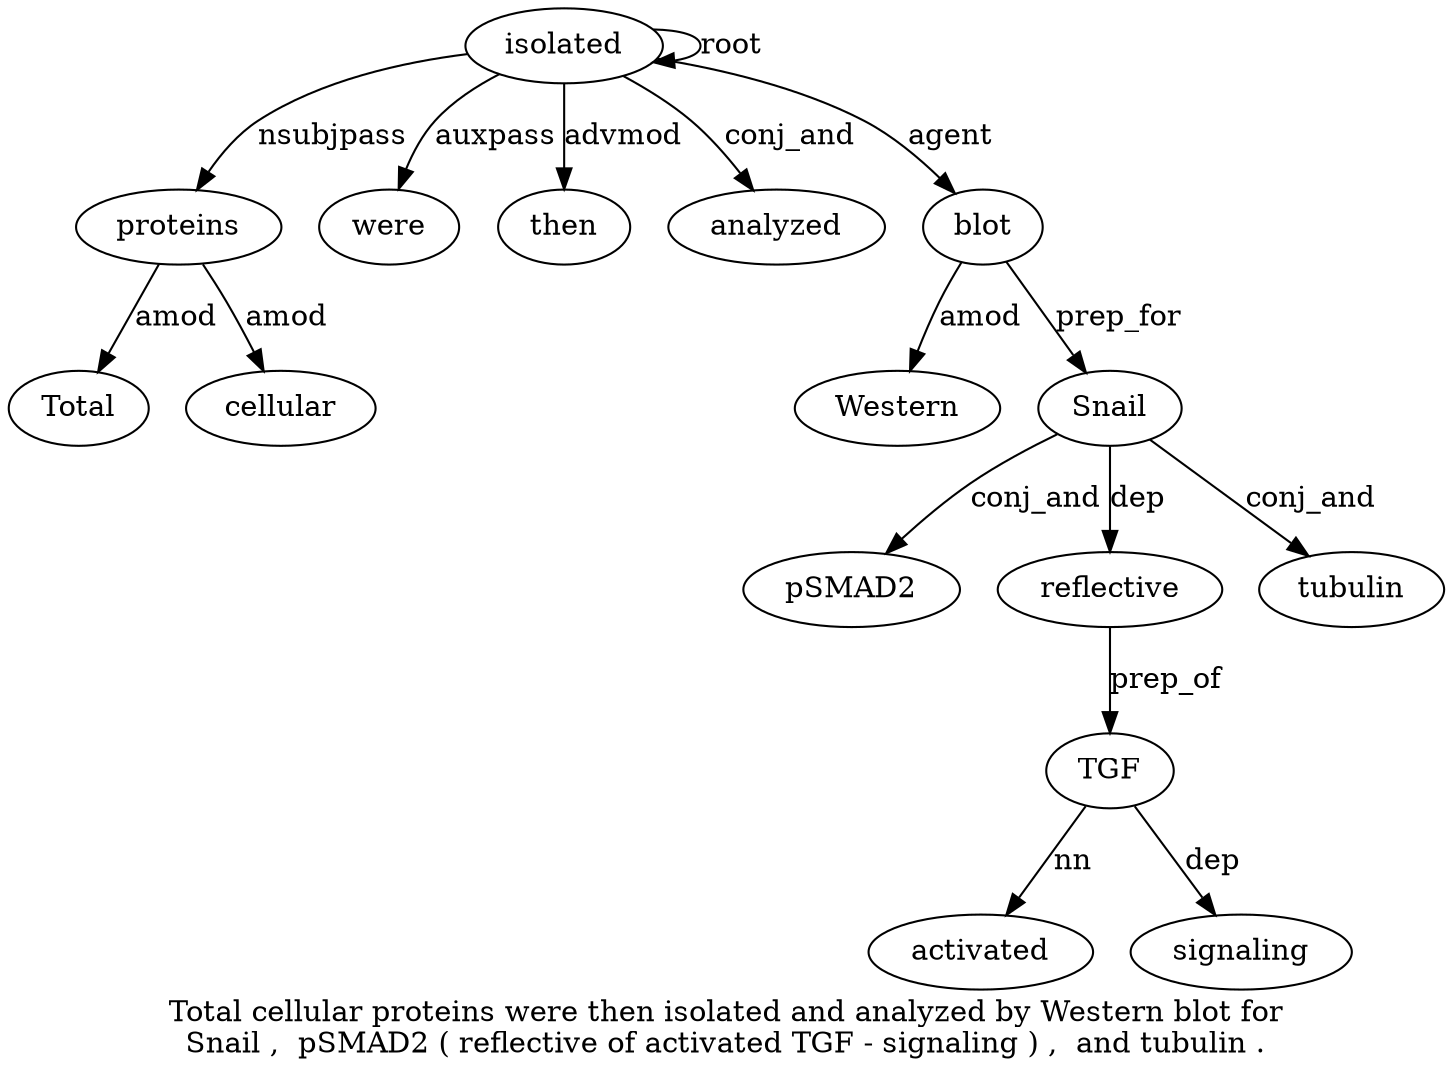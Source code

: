 digraph "Total cellular proteins were then isolated and analyzed by Western blot for Snail ,  pSMAD2 ( reflective of activated TGF - signaling ) ,  and tubulin ." {
label="Total cellular proteins were then isolated and analyzed by Western blot for
Snail ,  pSMAD2 ( reflective of activated TGF - signaling ) ,  and tubulin .";
proteins3 [style=filled, fillcolor=white, label=proteins];
Total1 [style=filled, fillcolor=white, label=Total];
proteins3 -> Total1  [label=amod];
cellular2 [style=filled, fillcolor=white, label=cellular];
proteins3 -> cellular2  [label=amod];
isolated6 [style=filled, fillcolor=white, label=isolated];
isolated6 -> proteins3  [label=nsubjpass];
were4 [style=filled, fillcolor=white, label=were];
isolated6 -> were4  [label=auxpass];
then5 [style=filled, fillcolor=white, label=then];
isolated6 -> then5  [label=advmod];
isolated6 -> isolated6  [label=root];
analyzed8 [style=filled, fillcolor=white, label=analyzed];
isolated6 -> analyzed8  [label=conj_and];
blot11 [style=filled, fillcolor=white, label=blot];
Western10 [style=filled, fillcolor=white, label=Western];
blot11 -> Western10  [label=amod];
isolated6 -> blot11  [label=agent];
Snail13 [style=filled, fillcolor=white, label=Snail];
blot11 -> Snail13  [label=prep_for];
pSMAD215 [style=filled, fillcolor=white, label=pSMAD2];
Snail13 -> pSMAD215  [label=conj_and];
reflective17 [style=filled, fillcolor=white, label=reflective];
Snail13 -> reflective17  [label=dep];
TGF20 [style=filled, fillcolor=white, label=TGF];
activated19 [style=filled, fillcolor=white, label=activated];
TGF20 -> activated19  [label=nn];
reflective17 -> TGF20  [label=prep_of];
signaling22 [style=filled, fillcolor=white, label=signaling];
TGF20 -> signaling22  [label=dep];
tubulin26 [style=filled, fillcolor=white, label=tubulin];
Snail13 -> tubulin26  [label=conj_and];
}
